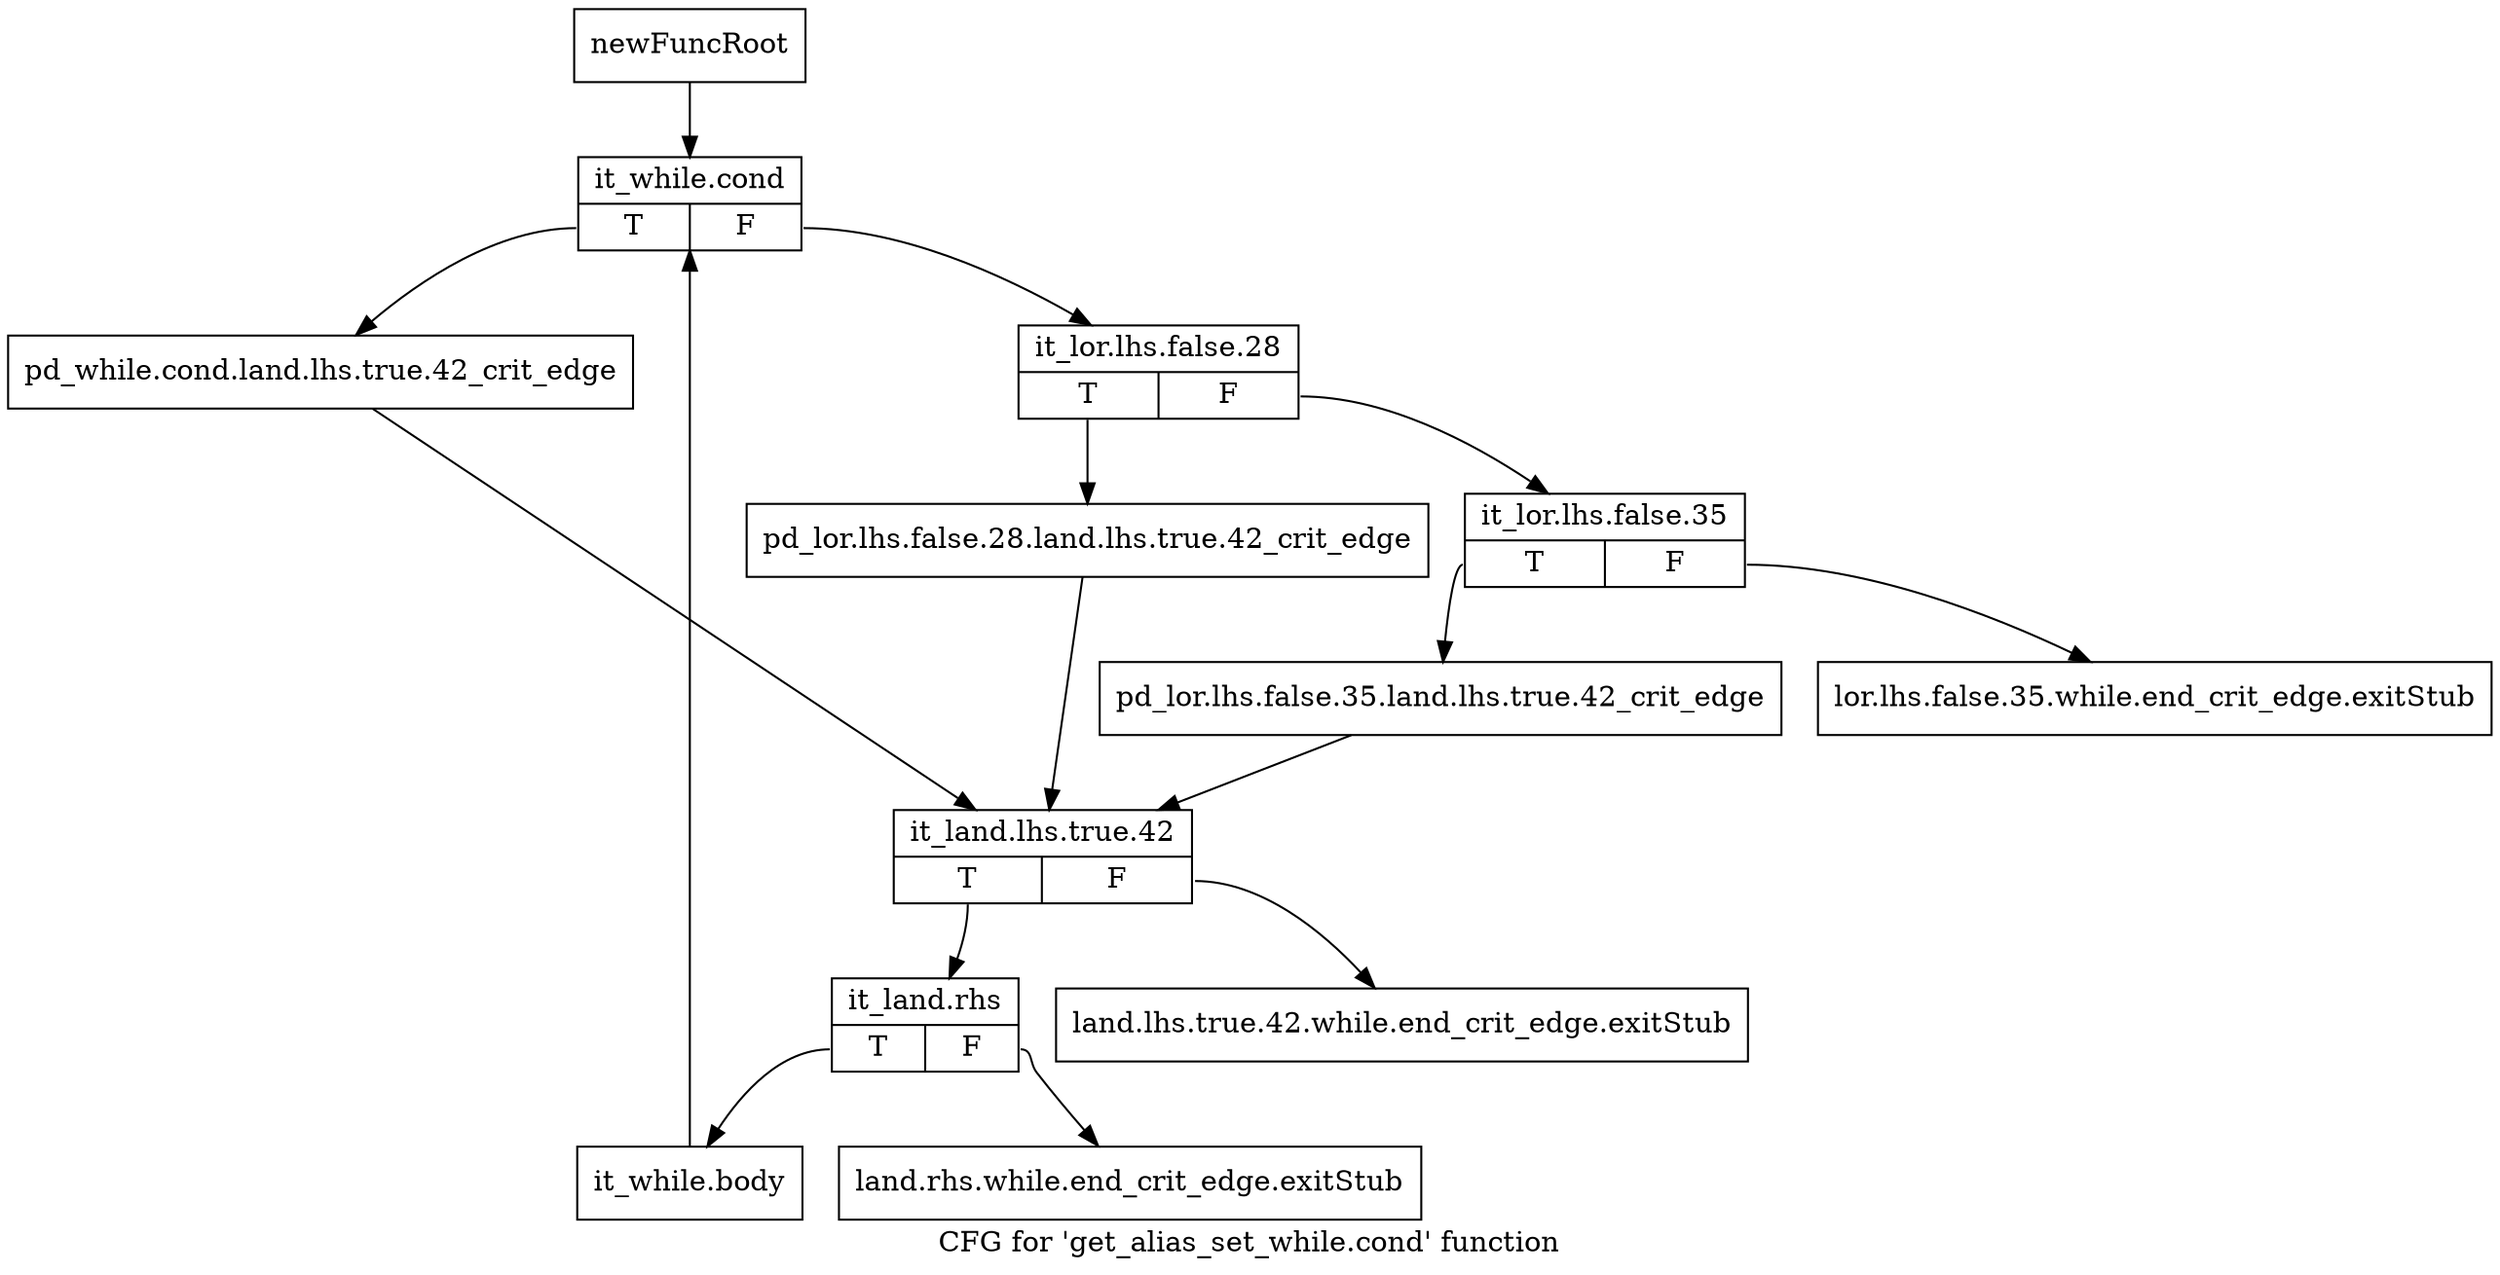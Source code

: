 digraph "CFG for 'get_alias_set_while.cond' function" {
	label="CFG for 'get_alias_set_while.cond' function";

	Node0xa2f60e0 [shape=record,label="{newFuncRoot}"];
	Node0xa2f60e0 -> Node0xa2f6220;
	Node0xa2f6130 [shape=record,label="{lor.lhs.false.35.while.end_crit_edge.exitStub}"];
	Node0xa2f6180 [shape=record,label="{land.lhs.true.42.while.end_crit_edge.exitStub}"];
	Node0xa2f61d0 [shape=record,label="{land.rhs.while.end_crit_edge.exitStub}"];
	Node0xa2f6220 [shape=record,label="{it_while.cond|{<s0>T|<s1>F}}"];
	Node0xa2f6220:s0 -> Node0xa2f63b0;
	Node0xa2f6220:s1 -> Node0xa2f6270;
	Node0xa2f6270 [shape=record,label="{it_lor.lhs.false.28|{<s0>T|<s1>F}}"];
	Node0xa2f6270:s0 -> Node0xa2f6360;
	Node0xa2f6270:s1 -> Node0xa2f62c0;
	Node0xa2f62c0 [shape=record,label="{it_lor.lhs.false.35|{<s0>T|<s1>F}}"];
	Node0xa2f62c0:s0 -> Node0xa2f6310;
	Node0xa2f62c0:s1 -> Node0xa2f6130;
	Node0xa2f6310 [shape=record,label="{pd_lor.lhs.false.35.land.lhs.true.42_crit_edge}"];
	Node0xa2f6310 -> Node0xa2f6400;
	Node0xa2f6360 [shape=record,label="{pd_lor.lhs.false.28.land.lhs.true.42_crit_edge}"];
	Node0xa2f6360 -> Node0xa2f6400;
	Node0xa2f63b0 [shape=record,label="{pd_while.cond.land.lhs.true.42_crit_edge}"];
	Node0xa2f63b0 -> Node0xa2f6400;
	Node0xa2f6400 [shape=record,label="{it_land.lhs.true.42|{<s0>T|<s1>F}}"];
	Node0xa2f6400:s0 -> Node0xa2f6450;
	Node0xa2f6400:s1 -> Node0xa2f6180;
	Node0xa2f6450 [shape=record,label="{it_land.rhs|{<s0>T|<s1>F}}"];
	Node0xa2f6450:s0 -> Node0xa2f64a0;
	Node0xa2f6450:s1 -> Node0xa2f61d0;
	Node0xa2f64a0 [shape=record,label="{it_while.body}"];
	Node0xa2f64a0 -> Node0xa2f6220;
}
